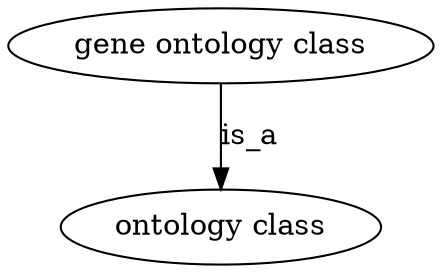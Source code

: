 digraph {
	graph [bb="0,0,161.19,123"];
	node [label="\N"];
	"gene ontology class"	[height=0.5,
		label="gene ontology class",
		pos="80.593,105",
		width=2.2387];
	"ontology class"	[height=0.5,
		pos="80.593,18",
		width=1.7151];
	"gene ontology class" -> "ontology class"	[label=is_a,
		lp="91.593,61.5",
		pos="e,80.593,36.175 80.593,86.799 80.593,75.163 80.593,59.548 80.593,46.237"];
}
